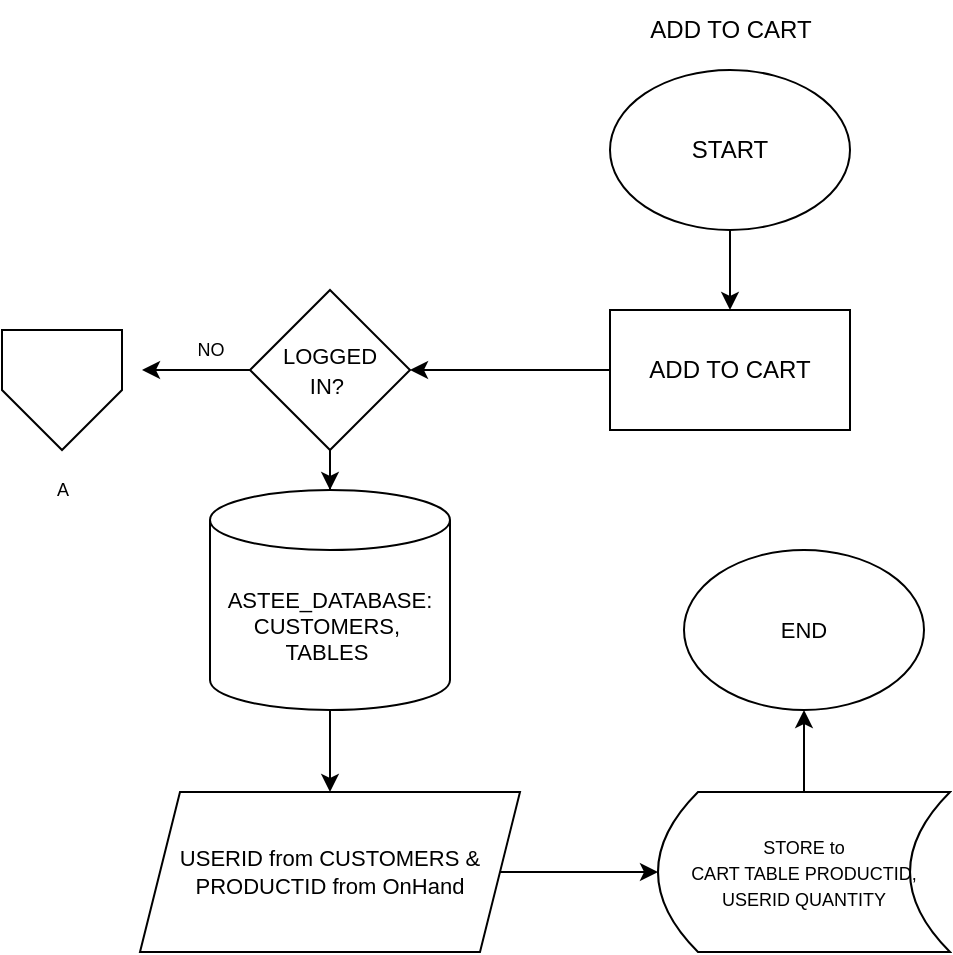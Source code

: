 <mxfile version="20.3.0" type="device"><diagram id="5wwDfXwvl0pYwf0EoGGN" name="Page-1"><mxGraphModel dx="1433" dy="741" grid="1" gridSize="10" guides="1" tooltips="1" connect="1" arrows="1" fold="1" page="1" pageScale="1" pageWidth="348" pageHeight="802" math="0" shadow="0"><root><mxCell id="0"/><mxCell id="1" parent="0"/><mxCell id="RuyT1v-PfMzhW1u1aZz6-4" value="" style="edgeStyle=orthogonalEdgeStyle;rounded=0;orthogonalLoop=1;jettySize=auto;html=1;" edge="1" parent="1" source="RuyT1v-PfMzhW1u1aZz6-1" target="RuyT1v-PfMzhW1u1aZz6-3"><mxGeometry relative="1" as="geometry"/></mxCell><mxCell id="RuyT1v-PfMzhW1u1aZz6-1" value="START" style="ellipse;whiteSpace=wrap;html=1;" vertex="1" parent="1"><mxGeometry x="100" y="40" width="120" height="80" as="geometry"/></mxCell><mxCell id="RuyT1v-PfMzhW1u1aZz6-2" value="ADD TO CART" style="text;html=1;align=center;verticalAlign=middle;resizable=0;points=[];autosize=1;strokeColor=none;fillColor=none;" vertex="1" parent="1"><mxGeometry x="110" y="5" width="100" height="30" as="geometry"/></mxCell><mxCell id="RuyT1v-PfMzhW1u1aZz6-6" value="" style="edgeStyle=orthogonalEdgeStyle;rounded=0;orthogonalLoop=1;jettySize=auto;html=1;" edge="1" parent="1" source="RuyT1v-PfMzhW1u1aZz6-3" target="RuyT1v-PfMzhW1u1aZz6-5"><mxGeometry relative="1" as="geometry"/></mxCell><mxCell id="RuyT1v-PfMzhW1u1aZz6-3" value="ADD TO CART" style="whiteSpace=wrap;html=1;" vertex="1" parent="1"><mxGeometry x="100" y="160" width="120" height="60" as="geometry"/></mxCell><mxCell id="RuyT1v-PfMzhW1u1aZz6-12" value="" style="edgeStyle=orthogonalEdgeStyle;rounded=0;orthogonalLoop=1;jettySize=auto;html=1;fontSize=11;" edge="1" parent="1" source="RuyT1v-PfMzhW1u1aZz6-5"><mxGeometry relative="1" as="geometry"><mxPoint x="-134" y="190" as="targetPoint"/></mxGeometry></mxCell><mxCell id="RuyT1v-PfMzhW1u1aZz6-16" value="" style="edgeStyle=orthogonalEdgeStyle;rounded=0;orthogonalLoop=1;jettySize=auto;html=1;fontSize=11;" edge="1" parent="1" source="RuyT1v-PfMzhW1u1aZz6-5" target="RuyT1v-PfMzhW1u1aZz6-15"><mxGeometry relative="1" as="geometry"/></mxCell><mxCell id="RuyT1v-PfMzhW1u1aZz6-5" value="&lt;font style=&quot;font-size: 11px;&quot;&gt;LOGGED &lt;br&gt;IN?&amp;nbsp;&lt;/font&gt;" style="rhombus;whiteSpace=wrap;html=1;" vertex="1" parent="1"><mxGeometry x="-80" y="150" width="80" height="80" as="geometry"/></mxCell><mxCell id="RuyT1v-PfMzhW1u1aZz6-18" value="" style="edgeStyle=orthogonalEdgeStyle;rounded=0;orthogonalLoop=1;jettySize=auto;html=1;fontSize=11;" edge="1" parent="1" source="RuyT1v-PfMzhW1u1aZz6-15" target="RuyT1v-PfMzhW1u1aZz6-17"><mxGeometry relative="1" as="geometry"/></mxCell><mxCell id="RuyT1v-PfMzhW1u1aZz6-15" value="ASTEE_DATABASE: CUSTOMERS,&amp;nbsp; TABLES&amp;nbsp;" style="shape=cylinder3;whiteSpace=wrap;html=1;boundedLbl=1;backgroundOutline=1;size=15;fontSize=11;" vertex="1" parent="1"><mxGeometry x="-100" y="250" width="120" height="110" as="geometry"/></mxCell><mxCell id="RuyT1v-PfMzhW1u1aZz6-21" value="" style="edgeStyle=orthogonalEdgeStyle;rounded=0;orthogonalLoop=1;jettySize=auto;html=1;fontSize=11;" edge="1" parent="1" source="RuyT1v-PfMzhW1u1aZz6-17" target="RuyT1v-PfMzhW1u1aZz6-20"><mxGeometry relative="1" as="geometry"/></mxCell><mxCell id="RuyT1v-PfMzhW1u1aZz6-17" value="USERID from CUSTOMERS &amp;amp; PRODUCTID from OnHand" style="shape=parallelogram;perimeter=parallelogramPerimeter;whiteSpace=wrap;html=1;fixedSize=1;fontSize=11;" vertex="1" parent="1"><mxGeometry x="-135" y="401" width="190" height="80" as="geometry"/></mxCell><mxCell id="RuyT1v-PfMzhW1u1aZz6-23" value="" style="edgeStyle=orthogonalEdgeStyle;rounded=0;orthogonalLoop=1;jettySize=auto;html=1;fontSize=11;" edge="1" parent="1" source="RuyT1v-PfMzhW1u1aZz6-20" target="RuyT1v-PfMzhW1u1aZz6-22"><mxGeometry relative="1" as="geometry"/></mxCell><mxCell id="RuyT1v-PfMzhW1u1aZz6-20" value="&lt;font style=&quot;font-size: 9px;&quot;&gt;STORE to &lt;br&gt;CART TABLE PRODUCTID, USERID QUANTITY&lt;/font&gt;" style="shape=dataStorage;whiteSpace=wrap;html=1;fixedSize=1;fontSize=11;" vertex="1" parent="1"><mxGeometry x="124" y="401" width="146" height="80" as="geometry"/></mxCell><mxCell id="RuyT1v-PfMzhW1u1aZz6-22" value="END" style="ellipse;whiteSpace=wrap;html=1;fontSize=11;" vertex="1" parent="1"><mxGeometry x="137" y="280" width="120" height="80" as="geometry"/></mxCell><mxCell id="RuyT1v-PfMzhW1u1aZz6-24" value="NO" style="text;html=1;align=center;verticalAlign=middle;resizable=0;points=[];autosize=1;strokeColor=none;fillColor=none;fontSize=9;" vertex="1" parent="1"><mxGeometry x="-120" y="170" width="40" height="20" as="geometry"/></mxCell><mxCell id="RuyT1v-PfMzhW1u1aZz6-26" value="" style="verticalLabelPosition=bottom;verticalAlign=top;html=1;shape=offPageConnector;rounded=0;size=0.5;fontSize=9;" vertex="1" parent="1"><mxGeometry x="-204" y="170" width="60" height="60" as="geometry"/></mxCell><mxCell id="RuyT1v-PfMzhW1u1aZz6-28" value="A" style="text;html=1;align=center;verticalAlign=middle;resizable=0;points=[];autosize=1;strokeColor=none;fillColor=none;fontSize=9;" vertex="1" parent="1"><mxGeometry x="-189" y="240" width="30" height="20" as="geometry"/></mxCell></root></mxGraphModel></diagram></mxfile>